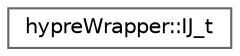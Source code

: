 digraph "Graphical Class Hierarchy"
{
 // LATEX_PDF_SIZE
  bgcolor="transparent";
  edge [fontname=Helvetica,fontsize=10,labelfontname=Helvetica,labelfontsize=10];
  node [fontname=Helvetica,fontsize=10,shape=box,height=0.2,width=0.4];
  rankdir="LR";
  Node0 [id="Node000000",label="hypreWrapper::IJ_t",height=0.2,width=0.4,color="grey40", fillcolor="white", style="filled",URL="$classhypreWrapper_1_1IJ__t.html",tooltip=" "];
}
